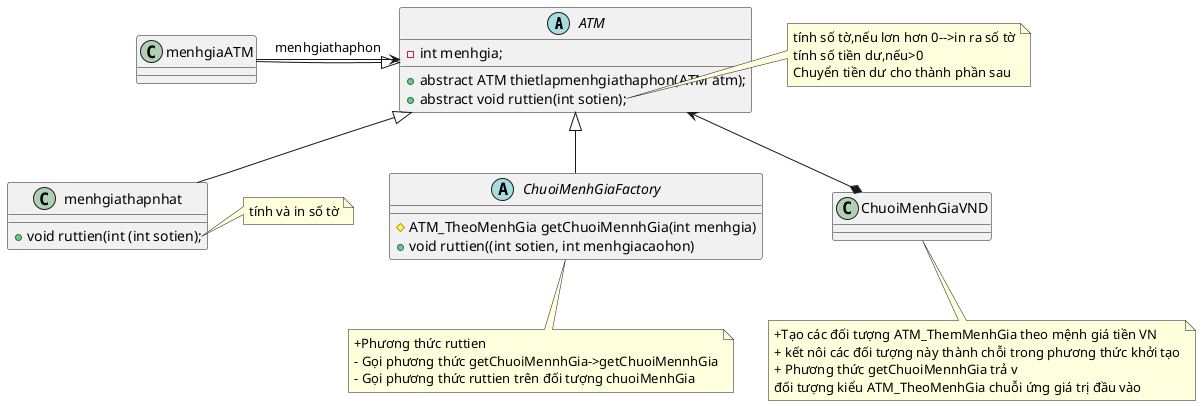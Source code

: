 @startuml
'https://plantuml.com/class-diagram

abstract class ATM{
-int menhgia;
+abstract ATM thietlapmenhgiathaphon(ATM atm);
+abstract void ruttien(int sotien);
}
abstract class ChuoiMenhGiaFactory{
    #ATM_TheoMenhGia getChuoiMennhGia(int menhgia)
    +void ruttien((int sotien, int menhgiacaohon)
}
class ChuoiMenhGiaVND
class menhgiathapnhat{
+void ruttien(int (int sotien);
}
ATM<|-- ChuoiMenhGiaFactory
ATM<|--menhgiaATM
ATM<|--menhgiathapnhat
menhgiaATM->ATM:menhgiathaphon
ATM<--*ChuoiMenhGiaVND

note right of ATM::ruttien
    tính số tờ,nếu lơn hơn 0-->in ra số tờ
    tính số tiền dư,nếu>0
    Chuyển tiền dư cho thành phần sau
end note
note right of menhgiathapnhat::ruttien
    tính và in số tờ
end note
note bottom of ChuoiMenhGiaFactory
    +Phương thức ruttien
    - Gọi phương thức getChuoiMennhGia->getChuoiMennhGia
    - Gọi phương thức ruttien trên đối tượng chuoiMenhGia
end note
note bottom of ChuoiMenhGiaVND
    +Tạo các đối tượng ATM_ThemMenhGia theo mệnh giá tiền VN
    + kết nôi các đối tượng này thành chỗi trong phương thức khởi tạo
    + Phương thức getChuoiMennhGia trả v
    đối tượng kiểu ATM_TheoMenhGia chuỗi ứng giá trị đầu vào
end note
@enduml